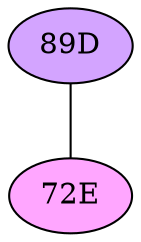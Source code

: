 // The Round Table
graph {
	"89D" [fillcolor="#D3A4FF" style=radial]
	"72E" [fillcolor="#FFA6FF" style=radial]
	"89D" -- "72E" [penwidth=1]
}
